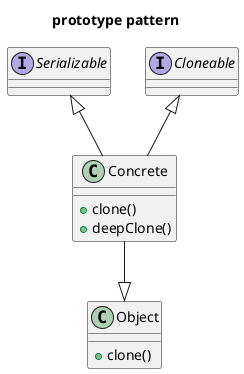 @startuml
title prototype pattern

interface Cloneable{
}

interface Serializable{
}

class Object{
    + clone()
}

class Concrete{
    + clone()
    + deepClone()
}

Concrete -up-|> Cloneable
Concrete -up-|> Serializable
Concrete --|> Object
@enduml